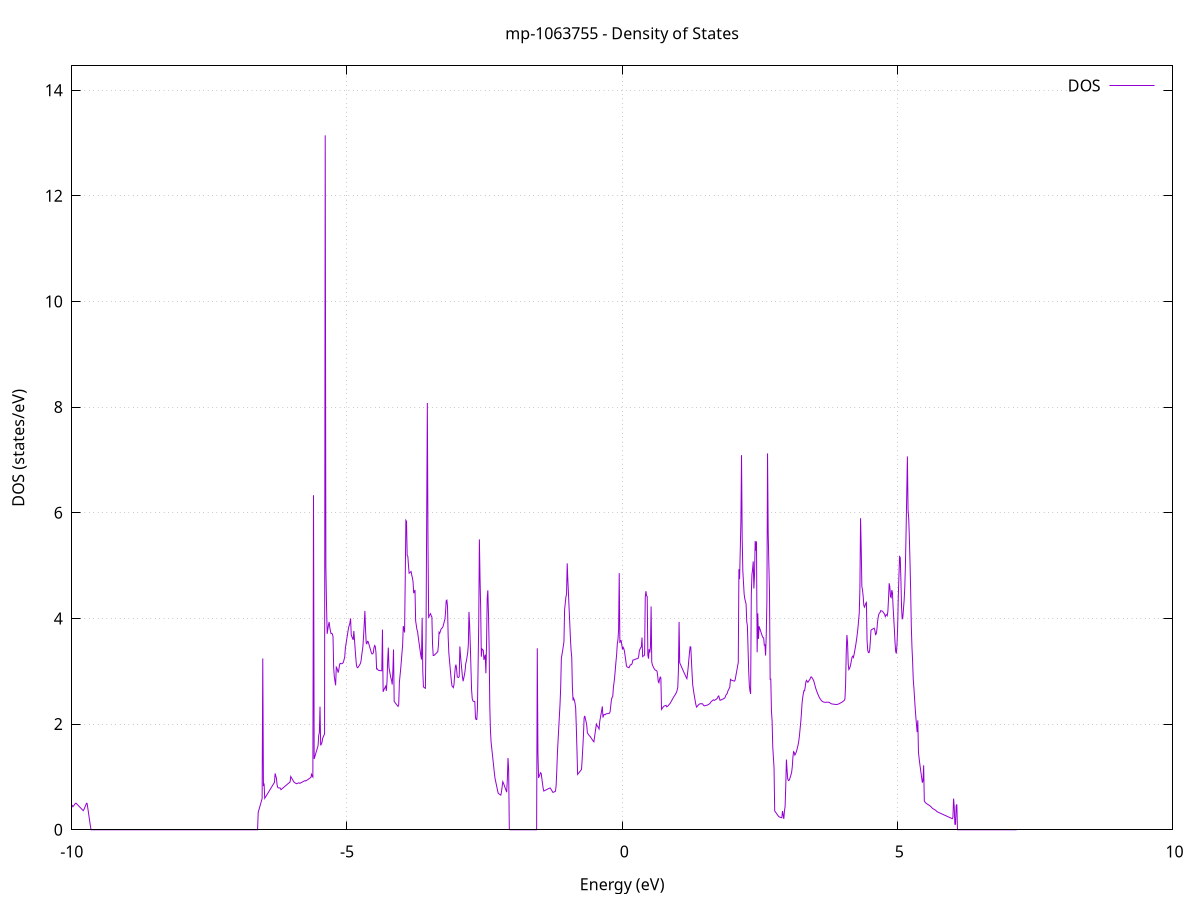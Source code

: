 set title 'mp-1063755 - Density of States'
set xlabel 'Energy (eV)'
set ylabel 'DOS (states/eV)'
set grid
set xrange [-10:10]
set yrange [0:14.459]
set xzeroaxis lt -1
set terminal png size 800,600
set output 'mp-1063755_dos_gnuplot.png'
plot '-' using 1:2 with lines title 'DOS'
-16.469900 0.000000
-16.458000 0.000000
-16.446200 0.000000
-16.434400 0.000000
-16.422600 0.000000
-16.410800 0.000000
-16.398900 0.000000
-16.387100 0.000000
-16.375300 0.000000
-16.363500 0.000000
-16.351700 0.000000
-16.339900 0.000000
-16.328000 0.000000
-16.316200 0.000000
-16.304400 0.000000
-16.292600 0.000000
-16.280800 0.000000
-16.268900 0.000000
-16.257100 0.000000
-16.245300 0.000000
-16.233500 0.000000
-16.221700 0.000000
-16.209800 0.000000
-16.198000 0.000000
-16.186200 0.000000
-16.174400 0.000000
-16.162600 0.000000
-16.150700 0.000000
-16.138900 0.000000
-16.127100 0.000000
-16.115300 0.000000
-16.103500 0.000000
-16.091600 0.000000
-16.079800 0.000000
-16.068000 0.000000
-16.056200 0.000000
-16.044400 0.000000
-16.032600 0.000000
-16.020700 0.000000
-16.008900 0.000000
-15.997100 0.000000
-15.985300 0.000000
-15.973500 0.000000
-15.961600 0.000000
-15.949800 0.000000
-15.938000 0.000000
-15.926200 0.000000
-15.914400 0.000000
-15.902500 0.000000
-15.890700 0.000000
-15.878900 0.000000
-15.867100 0.000000
-15.855300 0.000000
-15.843400 0.000000
-15.831600 0.000000
-15.819800 0.000000
-15.808000 0.000000
-15.796200 0.000000
-15.784300 0.000000
-15.772500 0.000000
-15.760700 0.000000
-15.748900 0.000000
-15.737100 0.000000
-15.725200 0.000000
-15.713400 0.000000
-15.701600 0.000000
-15.689800 0.000000
-15.678000 0.000000
-15.666200 0.000000
-15.654300 0.000000
-15.642500 0.000000
-15.630700 0.000000
-15.618900 0.000000
-15.607100 0.000000
-15.595200 0.000000
-15.583400 0.000000
-15.571600 0.000000
-15.559800 0.000000
-15.548000 0.000000
-15.536100 0.000000
-15.524300 0.000000
-15.512500 0.000000
-15.500700 0.000000
-15.488900 0.000000
-15.477000 0.000000
-15.465200 0.000000
-15.453400 0.000000
-15.441600 0.000000
-15.429800 0.000000
-15.417900 0.000000
-15.406100 0.000000
-15.394300 0.044600
-15.382500 0.535600
-15.370700 1.026600
-15.358900 1.116800
-15.347000 0.956000
-15.335200 0.826700
-15.323400 0.882800
-15.311600 0.938900
-15.299800 0.995000
-15.287900 1.051100
-15.276100 1.076800
-15.264300 1.001900
-15.252500 0.927100
-15.240700 0.926700
-15.228800 0.939200
-15.217000 0.951600
-15.205200 0.964100
-15.193400 0.976500
-15.181600 0.989000
-15.169700 1.001400
-15.157900 1.020200
-15.146100 1.042900
-15.134300 1.056500
-15.122500 1.023400
-15.110600 0.990300
-15.098800 0.987000
-15.087000 0.989700
-15.075200 0.992300
-15.063400 0.995000
-15.051600 0.997600
-15.039700 1.000300
-15.027900 1.003100
-15.016100 1.017800
-15.004300 1.028800
-14.992500 1.039900
-14.980600 1.050900
-14.968800 1.061900
-14.957000 1.072900
-14.945200 1.083900
-14.933400 1.070800
-14.921500 1.052200
-14.909700 1.045200
-14.897900 1.045700
-14.886100 1.048100
-14.874300 1.052700
-14.862400 1.057300
-14.850600 1.061800
-14.838800 1.067000
-14.827000 1.073700
-14.815200 1.080400
-14.803300 1.087200
-14.791500 1.093900
-14.779700 1.100600
-14.767900 1.107300
-14.756100 1.114100
-14.744200 1.120800
-14.732400 1.127500
-14.720600 1.134300
-14.708800 1.149700
-14.697000 1.146600
-14.685200 1.142400
-14.673300 1.146400
-14.661500 1.151300
-14.649700 1.156200
-14.637900 1.161100
-14.626100 1.166000
-14.614200 1.171100
-14.602400 1.177100
-14.590600 1.183100
-14.578800 1.189100
-14.567000 1.195100
-14.555100 1.201100
-14.543300 1.207800
-14.531500 1.219100
-14.519700 1.230400
-14.507900 1.241700
-14.496000 1.253200
-14.484200 1.262300
-14.472400 1.271300
-14.460600 1.280400
-14.448800 1.289400
-14.436900 1.307200
-14.425100 1.325100
-14.413300 1.337400
-14.401500 1.349700
-14.389700 1.362000
-14.377900 1.493900
-14.366000 2.178300
-14.354200 2.812500
-14.342400 2.625200
-14.330600 2.426600
-14.318800 2.511800
-14.306900 2.608700
-14.295100 2.705600
-14.283300 2.802600
-14.271500 2.748100
-14.259700 2.671400
-14.247800 2.701400
-14.236000 2.738600
-14.224200 2.775800
-14.212400 2.813000
-14.200600 4.743200
-14.188700 4.771600
-14.176900 3.293400
-14.165100 3.281100
-14.153300 3.227700
-14.141500 3.187900
-14.129600 2.897700
-14.117800 2.885800
-14.106000 2.873900
-14.094200 2.862000
-14.082400 2.850300
-14.070600 2.866100
-14.058700 2.859800
-14.046900 2.773500
-14.035100 2.775300
-14.023300 2.797900
-14.011500 2.830100
-13.999600 2.874600
-13.987800 2.902600
-13.976000 2.943600
-13.964200 2.992100
-13.952400 3.009000
-13.940500 3.029200
-13.928700 3.049400
-13.916900 6.524100
-13.905100 5.371100
-13.893300 6.323300
-13.881400 6.997200
-13.869600 7.274100
-13.857800 7.861900
-13.846000 6.600500
-13.834200 5.990200
-13.822300 5.507000
-13.810500 5.049600
-13.798700 4.836700
-13.786900 4.736100
-13.775100 4.725400
-13.763200 4.568600
-13.751400 4.687000
-13.739600 4.563400
-13.727800 4.439800
-13.716000 4.316200
-13.704200 4.542900
-13.692300 5.094500
-13.680500 4.597700
-13.668700 7.862200
-13.656900 8.134100
-13.645100 2.963000
-13.633200 0.000000
-13.621400 0.000000
-13.609600 0.000000
-13.597800 0.000000
-13.586000 0.000000
-13.574100 0.000000
-13.562300 0.000000
-13.550500 0.000000
-13.538700 0.000000
-13.526900 0.000000
-13.515000 0.000000
-13.503200 0.000000
-13.491400 0.000000
-13.479600 0.000000
-13.467800 0.000000
-13.455900 0.000000
-13.444100 0.000000
-13.432300 0.000000
-13.420500 0.000000
-13.408700 0.000000
-13.396900 0.000000
-13.385000 0.000000
-13.373200 0.000000
-13.361400 0.000000
-13.349600 0.000000
-13.337800 0.000000
-13.325900 0.000000
-13.314100 0.000000
-13.302300 0.000000
-13.290500 0.000000
-13.278700 0.000000
-13.266800 0.000000
-13.255000 0.000000
-13.243200 0.000000
-13.231400 0.000000
-13.219600 0.000000
-13.207700 0.000000
-13.195900 0.000000
-13.184100 0.000000
-13.172300 0.000000
-13.160500 0.000000
-13.148600 0.000000
-13.136800 0.000000
-13.125000 0.000000
-13.113200 0.000000
-13.101400 0.000000
-13.089500 0.000000
-13.077700 0.000000
-13.065900 0.000000
-13.054100 0.000000
-13.042300 0.000000
-13.030500 0.000000
-13.018600 0.000000
-13.006800 0.000000
-12.995000 0.000000
-12.983200 0.000000
-12.971400 0.000000
-12.959500 0.000000
-12.947700 0.000000
-12.935900 0.000000
-12.924100 0.000000
-12.912300 0.000000
-12.900400 0.000000
-12.888600 0.000000
-12.876800 0.000000
-12.865000 0.000000
-12.853200 0.000000
-12.841300 0.000000
-12.829500 0.000000
-12.817700 0.000000
-12.805900 0.000000
-12.794100 0.000000
-12.782200 0.000000
-12.770400 0.000000
-12.758600 0.000000
-12.746800 0.000000
-12.735000 0.000000
-12.723200 0.000000
-12.711300 0.000000
-12.699500 0.000000
-12.687700 0.000000
-12.675900 0.000000
-12.664100 0.000000
-12.652200 0.000000
-12.640400 0.000000
-12.628600 0.000000
-12.616800 0.000000
-12.605000 0.000000
-12.593100 0.000000
-12.581300 0.000000
-12.569500 0.000000
-12.557700 0.000000
-12.545900 0.000000
-12.534000 0.000000
-12.522200 0.000000
-12.510400 0.000000
-12.498600 0.000000
-12.486800 0.000000
-12.474900 0.000000
-12.463100 0.000000
-12.451300 0.000000
-12.439500 0.000000
-12.427700 0.000000
-12.415900 0.000000
-12.404000 0.000000
-12.392200 0.000000
-12.380400 0.000000
-12.368600 0.000000
-12.356800 0.000000
-12.344900 0.000000
-12.333100 0.000000
-12.321300 0.000000
-12.309500 0.000000
-12.297700 0.000000
-12.285800 0.000000
-12.274000 0.000000
-12.262200 0.000000
-12.250400 0.000000
-12.238600 0.000000
-12.226700 0.000000
-12.214900 0.000000
-12.203100 0.000000
-12.191300 0.000000
-12.179500 0.000000
-12.167600 0.000000
-12.155800 0.000000
-12.144000 0.000000
-12.132200 0.000000
-12.120400 0.000000
-12.108500 0.000000
-12.096700 0.000000
-12.084900 0.000000
-12.073100 0.000000
-12.061300 0.000000
-12.049500 0.000000
-12.037600 0.000000
-12.025800 0.000000
-12.014000 0.652000
-12.002200 5.038000
-11.990400 4.243500
-11.978500 2.222500
-11.966700 2.305900
-11.954900 2.389200
-11.943100 2.472500
-11.931300 2.471700
-11.919400 2.378400
-11.907600 2.194300
-11.895800 2.276300
-11.884000 2.358200
-11.872200 2.440100
-11.860300 2.522100
-11.848500 2.605800
-11.836700 2.610200
-11.824900 2.639500
-11.813100 2.683600
-11.801200 2.638600
-11.789400 2.629800
-11.777600 2.630300
-11.765800 2.777400
-11.754000 3.085300
-11.742200 3.393100
-11.730300 4.207400
-11.718500 5.831700
-11.706700 5.681400
-11.694900 4.604700
-11.683100 4.731500
-11.671200 4.113900
-11.659400 4.031300
-11.647600 3.913800
-11.635800 3.494400
-11.624000 3.419700
-11.612100 3.369700
-11.600300 3.250600
-11.588500 3.233700
-11.576700 3.205100
-11.564900 3.174500
-11.553000 3.072900
-11.541200 3.058500
-11.529400 3.044200
-11.517600 3.040400
-11.505800 3.026100
-11.493900 2.998300
-11.482100 2.972900
-11.470300 2.972100
-11.458500 2.986000
-11.446700 3.010000
-11.434900 3.032800
-11.423000 3.055600
-11.411200 3.078300
-11.399400 3.069600
-11.387600 3.070900
-11.375800 3.194800
-11.363900 3.178500
-11.352100 3.294700
-11.340300 3.334500
-11.328500 3.412000
-11.316700 3.494100
-11.304800 3.576100
-11.293000 5.291400
-11.281200 4.478700
-11.269400 4.625800
-11.257600 4.771400
-11.245700 5.157600
-11.233900 3.190100
-11.222100 2.433400
-11.210300 2.358000
-11.198500 2.282600
-11.186600 2.207200
-11.174800 2.131900
-11.163000 2.056500
-11.151200 1.981100
-11.139400 1.947800
-11.127500 1.928600
-11.115700 1.914100
-11.103900 1.900200
-11.092100 1.886300
-11.080300 1.872500
-11.068500 1.713400
-11.056600 1.706300
-11.044800 1.699300
-11.033000 1.686800
-11.021200 1.669200
-11.009400 1.608200
-10.997500 1.557600
-10.985700 1.553400
-10.973900 1.550200
-10.962100 1.547100
-10.950300 1.540100
-10.938400 1.505300
-10.926600 1.470400
-10.914800 1.435500
-10.903000 1.400600
-10.891200 1.378600
-10.879300 1.356800
-10.867500 1.335400
-10.855700 1.314000
-10.843900 1.292600
-10.832100 1.271200
-10.820200 1.253700
-10.808400 1.276500
-10.796600 1.301400
-10.784800 1.326300
-10.773000 1.351200
-10.761200 1.323400
-10.749300 1.247400
-10.737500 1.154800
-10.725700 1.062200
-10.713900 0.969600
-10.702100 0.877000
-10.690200 0.784300
-10.678400 0.767700
-10.666600 0.761300
-10.654800 0.755500
-10.643000 0.749700
-10.631100 0.744000
-10.619300 0.741200
-10.607500 0.733000
-10.595700 0.721300
-10.583900 0.709700
-10.572000 0.698000
-10.560200 0.686400
-10.548400 0.674800
-10.536600 0.665800
-10.524800 0.661000
-10.512900 0.656300
-10.501100 0.651700
-10.489300 0.647100
-10.477500 0.642400
-10.465700 0.637800
-10.453800 0.633200
-10.442000 0.628600
-10.430200 0.623900
-10.418400 0.619300
-10.406600 0.614700
-10.394800 0.610100
-10.382900 0.605400
-10.371100 0.569300
-10.359300 0.568300
-10.347500 0.568200
-10.335700 0.568000
-10.323800 0.567900
-10.312000 0.567700
-10.300200 0.567600
-10.288400 0.567400
-10.276600 0.567200
-10.264700 0.568900
-10.252900 0.575600
-10.241100 0.582300
-10.229300 0.577300
-10.217500 0.567800
-10.205600 0.558300
-10.193800 0.548800
-10.182000 0.539300
-10.170200 0.529900
-10.158400 0.520400
-10.146500 0.510900
-10.134700 0.501400
-10.122900 0.497000
-10.111100 0.493800
-10.099300 0.490700
-10.087500 0.487600
-10.075600 0.484500
-10.063800 0.481400
-10.052000 0.478200
-10.040200 0.475100
-10.028400 0.472000
-10.016500 0.468900
-10.004700 0.465800
-9.992900 0.462700
-9.981100 0.436200
-9.969300 0.449000
-9.957400 0.466000
-9.945600 0.483100
-9.933800 0.500100
-9.922000 0.502600
-9.910200 0.489800
-9.898300 0.477000
-9.886500 0.464200
-9.874700 0.451400
-9.862900 0.438600
-9.851100 0.425900
-9.839200 0.413100
-9.827400 0.400300
-9.815600 0.387500
-9.803800 0.374700
-9.792000 0.361900
-9.780200 0.381500
-9.768300 0.411500
-9.756500 0.441600
-9.744700 0.471600
-9.732900 0.501700
-9.721100 0.495300
-9.709200 0.410800
-9.697400 0.326300
-9.685600 0.241800
-9.673800 0.157400
-9.662000 0.072900
-9.650100 0.000000
-9.638300 0.000000
-9.626500 0.000000
-9.614700 0.000000
-9.602900 0.000000
-9.591000 0.000000
-9.579200 0.000000
-9.567400 0.000000
-9.555600 0.000000
-9.543800 0.000000
-9.531900 0.000000
-9.520100 0.000000
-9.508300 0.000000
-9.496500 0.000000
-9.484700 0.000000
-9.472800 0.000000
-9.461000 0.000000
-9.449200 0.000000
-9.437400 0.000000
-9.425600 0.000000
-9.413800 0.000000
-9.401900 0.000000
-9.390100 0.000000
-9.378300 0.000000
-9.366500 0.000000
-9.354700 0.000000
-9.342800 0.000000
-9.331000 0.000000
-9.319200 0.000000
-9.307400 0.000000
-9.295600 0.000000
-9.283700 0.000000
-9.271900 0.000000
-9.260100 0.000000
-9.248300 0.000000
-9.236500 0.000000
-9.224600 0.000000
-9.212800 0.000000
-9.201000 0.000000
-9.189200 0.000000
-9.177400 0.000000
-9.165500 0.000000
-9.153700 0.000000
-9.141900 0.000000
-9.130100 0.000000
-9.118300 0.000000
-9.106500 0.000000
-9.094600 0.000000
-9.082800 0.000000
-9.071000 0.000000
-9.059200 0.000000
-9.047400 0.000000
-9.035500 0.000000
-9.023700 0.000000
-9.011900 0.000000
-9.000100 0.000000
-8.988300 0.000000
-8.976400 0.000000
-8.964600 0.000000
-8.952800 0.000000
-8.941000 0.000000
-8.929200 0.000000
-8.917300 0.000000
-8.905500 0.000000
-8.893700 0.000000
-8.881900 0.000000
-8.870100 0.000000
-8.858200 0.000000
-8.846400 0.000000
-8.834600 0.000000
-8.822800 0.000000
-8.811000 0.000000
-8.799200 0.000000
-8.787300 0.000000
-8.775500 0.000000
-8.763700 0.000000
-8.751900 0.000000
-8.740100 0.000000
-8.728200 0.000000
-8.716400 0.000000
-8.704600 0.000000
-8.692800 0.000000
-8.681000 0.000000
-8.669100 0.000000
-8.657300 0.000000
-8.645500 0.000000
-8.633700 0.000000
-8.621900 0.000000
-8.610000 0.000000
-8.598200 0.000000
-8.586400 0.000000
-8.574600 0.000000
-8.562800 0.000000
-8.550900 0.000000
-8.539100 0.000000
-8.527300 0.000000
-8.515500 0.000000
-8.503700 0.000000
-8.491800 0.000000
-8.480000 0.000000
-8.468200 0.000000
-8.456400 0.000000
-8.444600 0.000000
-8.432800 0.000000
-8.420900 0.000000
-8.409100 0.000000
-8.397300 0.000000
-8.385500 0.000000
-8.373700 0.000000
-8.361800 0.000000
-8.350000 0.000000
-8.338200 0.000000
-8.326400 0.000000
-8.314600 0.000000
-8.302700 0.000000
-8.290900 0.000000
-8.279100 0.000000
-8.267300 0.000000
-8.255500 0.000000
-8.243600 0.000000
-8.231800 0.000000
-8.220000 0.000000
-8.208200 0.000000
-8.196400 0.000000
-8.184500 0.000000
-8.172700 0.000000
-8.160900 0.000000
-8.149100 0.000000
-8.137300 0.000000
-8.125500 0.000000
-8.113600 0.000000
-8.101800 0.000000
-8.090000 0.000000
-8.078200 0.000000
-8.066400 0.000000
-8.054500 0.000000
-8.042700 0.000000
-8.030900 0.000000
-8.019100 0.000000
-8.007300 0.000000
-7.995400 0.000000
-7.983600 0.000000
-7.971800 0.000000
-7.960000 0.000000
-7.948200 0.000000
-7.936300 0.000000
-7.924500 0.000000
-7.912700 0.000000
-7.900900 0.000000
-7.889100 0.000000
-7.877200 0.000000
-7.865400 0.000000
-7.853600 0.000000
-7.841800 0.000000
-7.830000 0.000000
-7.818200 0.000000
-7.806300 0.000000
-7.794500 0.000000
-7.782700 0.000000
-7.770900 0.000000
-7.759100 0.000000
-7.747200 0.000000
-7.735400 0.000000
-7.723600 0.000000
-7.711800 0.000000
-7.700000 0.000000
-7.688100 0.000000
-7.676300 0.000000
-7.664500 0.000000
-7.652700 0.000000
-7.640900 0.000000
-7.629000 0.000000
-7.617200 0.000000
-7.605400 0.000000
-7.593600 0.000000
-7.581800 0.000000
-7.569900 0.000000
-7.558100 0.000000
-7.546300 0.000000
-7.534500 0.000000
-7.522700 0.000000
-7.510800 0.000000
-7.499000 0.000000
-7.487200 0.000000
-7.475400 0.000000
-7.463600 0.000000
-7.451800 0.000000
-7.439900 0.000000
-7.428100 0.000000
-7.416300 0.000000
-7.404500 0.000000
-7.392700 0.000000
-7.380800 0.000000
-7.369000 0.000000
-7.357200 0.000000
-7.345400 0.000000
-7.333600 0.000000
-7.321700 0.000000
-7.309900 0.000000
-7.298100 0.000000
-7.286300 0.000000
-7.274500 0.000000
-7.262600 0.000000
-7.250800 0.000000
-7.239000 0.000000
-7.227200 0.000000
-7.215400 0.000000
-7.203500 0.000000
-7.191700 0.000000
-7.179900 0.000000
-7.168100 0.000000
-7.156300 0.000000
-7.144500 0.000000
-7.132600 0.000000
-7.120800 0.000000
-7.109000 0.000000
-7.097200 0.000000
-7.085400 0.000000
-7.073500 0.000000
-7.061700 0.000000
-7.049900 0.000000
-7.038100 0.000000
-7.026300 0.000000
-7.014400 0.000000
-7.002600 0.000000
-6.990800 0.000000
-6.979000 0.000000
-6.967200 0.000000
-6.955300 0.000000
-6.943500 0.000000
-6.931700 0.000000
-6.919900 0.000000
-6.908100 0.000000
-6.896200 0.000000
-6.884400 0.000000
-6.872600 0.000000
-6.860800 0.000000
-6.849000 0.000000
-6.837100 0.000000
-6.825300 0.000000
-6.813500 0.000000
-6.801700 0.000000
-6.789900 0.000000
-6.778100 0.000000
-6.766200 0.000000
-6.754400 0.000000
-6.742600 0.000000
-6.730800 0.000000
-6.719000 0.000000
-6.707100 0.000000
-6.695300 0.000000
-6.683500 0.000000
-6.671700 0.000000
-6.659900 0.000000
-6.648000 0.000000
-6.636200 0.000000
-6.624400 0.000000
-6.612600 0.328500
-6.600800 0.372500
-6.588900 0.416600
-6.577100 0.460600
-6.565300 0.504600
-6.553500 0.548600
-6.541700 0.592700
-6.529800 3.242400
-6.518000 0.827100
-6.506200 0.877100
-6.494400 0.595000
-6.482600 0.615200
-6.470800 0.635400
-6.458900 0.655600
-6.447100 0.675900
-6.435300 0.696100
-6.423500 0.716300
-6.411700 0.736600
-6.399800 0.756800
-6.388000 0.777000
-6.376200 0.797200
-6.364400 0.817500
-6.352600 0.837700
-6.340700 0.857900
-6.328900 0.878100
-6.317100 0.898400
-6.305300 1.065500
-6.293500 1.018400
-6.281600 0.971400
-6.269800 0.852500
-6.258000 0.801300
-6.246200 0.793300
-6.234400 0.792500
-6.222500 0.791700
-6.210700 0.786000
-6.198900 0.759100
-6.187100 0.769600
-6.175300 0.780000
-6.163500 0.790500
-6.151600 0.800900
-6.139800 0.811400
-6.128000 0.821900
-6.116200 0.832300
-6.104400 0.842800
-6.092500 0.853200
-6.080700 0.863700
-6.068900 0.874200
-6.057100 0.884600
-6.045300 0.895100
-6.033400 0.905600
-6.021600 1.008500
-6.009800 0.987300
-5.998000 0.965900
-5.986200 0.944600
-5.974300 0.923200
-5.962500 0.901800
-5.950700 0.892600
-5.938900 0.884800
-5.927100 0.877700
-5.915200 0.871800
-5.903400 0.877000
-5.891600 0.882100
-5.879800 0.887200
-5.868000 0.887300
-5.856100 0.878900
-5.844300 0.885500
-5.832500 0.892100
-5.820700 0.898700
-5.808900 0.905300
-5.797100 0.911900
-5.785200 0.918600
-5.773400 0.925200
-5.761600 0.930000
-5.749800 0.922600
-5.738000 0.931200
-5.726100 0.939700
-5.714300 0.948300
-5.702500 0.956800
-5.690700 0.965400
-5.678900 0.973900
-5.667000 0.982500
-5.655200 0.991000
-5.643400 1.049900
-5.631600 1.014600
-5.619800 0.997700
-5.607900 6.332800
-5.596100 1.340800
-5.584300 1.382600
-5.572500 1.424300
-5.560700 1.466100
-5.548800 1.507800
-5.537000 1.549600
-5.525200 1.591300
-5.513400 1.783700
-5.501600 1.844100
-5.489800 2.329500
-5.477900 1.597900
-5.466100 1.622300
-5.454300 1.649500
-5.442500 1.730000
-5.430700 1.758600
-5.418800 1.787200
-5.407000 1.815700
-5.395200 13.144500
-5.383400 4.991200
-5.371600 4.258000
-5.359700 3.709300
-5.347900 3.795200
-5.336100 3.876600
-5.324300 3.933700
-5.312500 3.832500
-5.300600 3.761900
-5.288800 3.712200
-5.277000 3.717500
-5.265200 3.704400
-5.253400 3.655200
-5.241500 3.062400
-5.229700 2.893600
-5.217900 2.812700
-5.206100 2.735300
-5.194300 3.078300
-5.182500 3.058900
-5.170600 3.013900
-5.158800 2.974400
-5.147000 3.035500
-5.135200 3.123200
-5.123400 3.150800
-5.111500 3.143200
-5.099700 3.144800
-5.087900 3.144900
-5.076100 3.154800
-5.064300 3.174600
-5.052400 3.222800
-5.040600 3.271000
-5.028800 3.442100
-5.017000 3.520800
-5.005200 3.599500
-4.993300 3.678200
-4.981500 3.756900
-4.969700 3.831500
-4.957900 3.871500
-4.946100 3.914800
-4.934200 4.000500
-4.922400 3.687300
-4.910600 3.654300
-4.898800 3.623600
-4.887000 3.593900
-4.875100 3.763100
-4.863300 3.599800
-4.851500 3.421500
-4.839700 3.258800
-4.827900 3.114700
-4.816100 3.074500
-4.804200 3.066900
-4.792400 3.085000
-4.780600 3.102700
-4.768800 3.121700
-4.757000 3.147300
-4.745100 3.190000
-4.733300 3.294300
-4.721500 3.382000
-4.709700 3.478900
-4.697900 3.679900
-4.686000 3.899100
-4.674200 4.142800
-4.662400 3.788200
-4.650600 3.533700
-4.638800 3.521100
-4.626900 3.566800
-4.615100 3.561500
-4.603300 3.519000
-4.591500 3.476400
-4.579700 3.433900
-4.567800 3.391400
-4.556000 3.348900
-4.544200 3.328100
-4.532400 3.331900
-4.520600 3.351200
-4.508800 3.449200
-4.496900 3.488700
-4.485100 3.469000
-4.473300 3.354800
-4.461500 3.043100
-4.449700 3.047400
-4.437800 3.027400
-4.426000 3.017500
-4.414200 3.015300
-4.402400 3.013500
-4.390600 3.011700
-4.378700 3.009800
-4.366900 3.010000
-4.355100 3.789400
-4.343300 2.611300
-4.331500 2.643500
-4.319600 2.671400
-4.307800 2.694200
-4.296000 2.716900
-4.284200 2.629400
-4.272400 2.809200
-4.260500 3.201000
-4.248700 3.448200
-4.236900 3.069600
-4.225100 3.002100
-4.213300 2.934600
-4.201400 2.868500
-4.189600 2.829600
-4.177800 2.748600
-4.166000 3.002900
-4.154200 3.411800
-4.142400 2.430700
-4.130500 2.413900
-4.118700 2.396800
-4.106900 2.380400
-4.095100 2.365300
-4.083300 2.350300
-4.071400 2.335200
-4.059600 2.368900
-4.047800 2.786700
-4.036000 2.915800
-4.024200 3.041500
-4.012300 3.192500
-4.000500 3.350700
-3.988700 3.494200
-3.976900 3.855100
-3.965100 3.799300
-3.953200 3.734400
-3.941400 4.740000
-3.929600 5.857500
-3.917800 5.836800
-3.906000 5.189000
-3.894100 5.178100
-3.882300 5.000800
-3.870500 4.856900
-3.858700 4.867900
-3.846900 4.877900
-3.835100 4.887900
-3.823200 4.819700
-3.811400 4.771200
-3.799600 4.696800
-3.787800 4.478300
-3.776000 4.507900
-3.764100 4.539600
-3.752300 3.953800
-3.740500 3.872300
-3.728700 3.787300
-3.716900 3.752200
-3.705000 3.649300
-3.693200 3.560200
-3.681400 3.471100
-3.669600 3.383200
-3.657800 3.296400
-3.645900 3.222700
-3.634100 4.013800
-3.622300 2.997500
-3.610500 2.705500
-3.598700 2.694500
-3.586800 2.684400
-3.575000 2.677900
-3.563200 3.713500
-3.551400 5.942900
-3.539600 8.078200
-3.527800 5.405400
-3.515900 4.009800
-3.504100 4.054600
-3.492300 4.072200
-3.480500 4.089800
-3.468700 4.047900
-3.456800 4.028700
-3.445000 3.504800
-3.433200 3.298100
-3.421400 3.298000
-3.409600 3.308800
-3.397700 3.320900
-3.385900 3.333000
-3.374100 3.345200
-3.362300 3.357300
-3.350500 3.369400
-3.338600 3.486400
-3.326800 3.737600
-3.315000 3.719300
-3.303200 3.755900
-3.291400 3.795600
-3.279500 3.812200
-3.267700 3.822800
-3.255900 3.842200
-3.244100 3.889800
-3.232300 3.938800
-3.220400 3.984700
-3.208600 4.121800
-3.196800 4.335000
-3.185000 4.346800
-3.173200 4.229100
-3.161400 3.665100
-3.149500 3.354900
-3.137700 3.208200
-3.125900 3.074300
-3.114100 2.935700
-3.102300 2.807800
-3.090400 2.719300
-3.078600 2.704700
-3.066800 2.690100
-3.055000 2.753300
-3.043200 2.936900
-3.031300 3.082600
-3.019500 3.125900
-3.007700 3.041000
-2.995900 2.891000
-2.984100 2.886900
-2.972200 2.882800
-2.960400 2.900000
-2.948600 3.469800
-2.936800 3.292600
-2.925000 3.155200
-2.913100 3.021900
-2.901300 2.893200
-2.889500 2.811100
-2.877700 2.871000
-2.865900 2.930900
-2.854100 3.007400
-2.842200 3.141600
-2.830400 3.194200
-2.818600 3.270300
-2.806800 3.346400
-2.795000 3.500300
-2.783100 4.124100
-2.771300 3.876800
-2.759500 3.507700
-2.747700 3.079700
-2.735900 2.651600
-2.724000 2.482800
-2.712200 2.440600
-2.700400 2.429700
-2.688600 2.428700
-2.676800 2.427000
-2.664900 2.116700
-2.653100 2.086900
-2.641300 2.088000
-2.629500 2.286900
-2.617700 3.074500
-2.605800 3.903600
-2.594000 5.495900
-2.582200 4.765200
-2.570400 4.193600
-2.558600 3.276100
-2.546800 3.422600
-2.534900 3.410300
-2.523100 3.397900
-2.511300 3.216300
-2.499500 3.260400
-2.487700 3.315300
-2.475800 2.962400
-2.464000 3.503700
-2.452200 4.377600
-2.440400 4.532300
-2.428600 4.082400
-2.416700 3.446400
-2.404900 2.342800
-2.393100 1.884300
-2.381300 1.660000
-2.369500 1.544200
-2.357600 1.428300
-2.345800 1.312500
-2.334000 1.196700
-2.322200 1.080900
-2.310400 0.977300
-2.298500 0.917100
-2.286700 0.858900
-2.274900 0.800600
-2.263100 0.742400
-2.251300 0.690200
-2.239400 0.681600
-2.227600 0.673000
-2.215800 0.664500
-2.204000 0.655900
-2.192200 0.720900
-2.180400 0.815700
-2.168500 0.910400
-2.156700 0.883200
-2.144900 0.848900
-2.133100 0.814500
-2.121300 0.780200
-2.109400 0.745900
-2.097600 0.711600
-2.085800 0.960100
-2.074000 1.358200
-2.062200 1.147200
-2.050300 0.004600
-2.038500 0.000000
-2.026700 0.000000
-2.014900 0.000000
-2.003100 0.000000
-1.991200 0.000000
-1.979400 0.000000
-1.967600 0.000000
-1.955800 0.000000
-1.944000 0.000000
-1.932100 0.000000
-1.920300 0.000000
-1.908500 0.000000
-1.896700 0.000000
-1.884900 0.000000
-1.873100 0.000000
-1.861200 0.000000
-1.849400 0.000000
-1.837600 0.000000
-1.825800 0.000000
-1.814000 0.000000
-1.802100 0.000000
-1.790300 0.000000
-1.778500 0.000000
-1.766700 0.000000
-1.754900 0.000000
-1.743000 0.000000
-1.731200 0.000000
-1.719400 0.000000
-1.707600 0.000000
-1.695800 0.000000
-1.683900 0.000000
-1.672100 0.000000
-1.660300 0.000000
-1.648500 0.000000
-1.636700 0.000000
-1.624800 0.000000
-1.613000 0.000000
-1.601200 0.000000
-1.589400 0.000000
-1.577600 0.000000
-1.565800 0.000000
-1.553900 0.000000
-1.542100 3.435900
-1.530300 1.468000
-1.518500 0.982000
-1.506700 1.014700
-1.494800 1.047400
-1.483000 1.080100
-1.471200 1.066100
-1.459400 0.972400
-1.447600 0.878600
-1.435700 0.789000
-1.423900 0.733200
-1.412100 0.739400
-1.400300 0.745500
-1.388500 0.751700
-1.376600 0.757800
-1.364800 0.764000
-1.353000 0.770100
-1.341200 0.776300
-1.329400 0.782400
-1.317500 0.788600
-1.305700 0.790400
-1.293900 0.769800
-1.282100 0.749300
-1.270300 0.728800
-1.258400 0.708300
-1.246600 0.710500
-1.234800 0.717200
-1.223000 0.723900
-1.211200 0.730600
-1.199400 0.836900
-1.187500 1.120400
-1.175700 1.466300
-1.163900 1.698800
-1.152100 1.926500
-1.140300 2.154100
-1.128400 2.381800
-1.116600 2.700800
-1.104800 3.243600
-1.093000 3.316000
-1.081200 3.391900
-1.069300 3.476300
-1.057500 3.561500
-1.045700 4.165200
-1.033900 4.283400
-1.022100 4.401600
-1.010200 4.464400
-0.998400 5.042800
-0.986600 4.728300
-0.974800 4.456000
-0.963000 4.170900
-0.951100 3.893100
-0.939300 3.615200
-0.927500 3.390200
-0.915700 3.262600
-0.903900 2.689700
-0.892100 2.448100
-0.880200 2.485900
-0.868400 2.452500
-0.856600 2.398700
-0.844800 2.309600
-0.833000 1.948700
-0.821100 1.514100
-0.809300 1.048200
-0.797500 1.063900
-0.785700 1.079600
-0.773900 1.095300
-0.762000 1.111000
-0.750200 1.126700
-0.738400 1.142400
-0.726600 1.331800
-0.714800 1.555000
-0.702900 1.796300
-0.691100 2.117100
-0.679300 2.155400
-0.667500 2.099600
-0.655700 2.044500
-0.643800 1.989400
-0.632000 1.836300
-0.620200 1.817300
-0.608400 1.798300
-0.596600 1.779300
-0.584700 1.771700
-0.572900 1.753200
-0.561100 1.734500
-0.549300 1.715800
-0.537500 1.697200
-0.525700 1.678500
-0.513800 1.664300
-0.502000 1.748700
-0.490200 1.838000
-0.478400 1.927300
-0.466600 1.998800
-0.454700 1.968500
-0.442900 1.956700
-0.431100 1.929000
-0.419300 1.907700
-0.407500 2.046000
-0.395600 2.118100
-0.383800 2.187600
-0.372000 2.257300
-0.360200 2.335100
-0.348400 2.123400
-0.336500 2.174800
-0.324700 2.181200
-0.312900 2.174200
-0.301100 2.188700
-0.289300 2.194100
-0.277400 2.196700
-0.265600 2.199200
-0.253800 2.201700
-0.242000 2.204300
-0.230200 2.206800
-0.218400 2.237000
-0.206500 2.351700
-0.194700 2.459600
-0.182900 2.506200
-0.171100 2.521300
-0.159300 2.690500
-0.147400 2.786200
-0.135600 2.896700
-0.123800 3.041000
-0.112000 3.185300
-0.100200 3.314600
-0.088300 3.515600
-0.076500 3.595100
-0.064700 3.779500
-0.052900 4.857200
-0.041100 3.535600
-0.029200 3.581500
-0.017400 3.579600
-0.005600 3.496000
0.006200 3.412500
0.018000 3.454200
0.029900 3.429600
0.041700 3.380900
0.053500 3.296200
0.065300 3.209300
0.077100 3.105600
0.088900 3.083200
0.100800 3.077700
0.112600 3.073200
0.124400 3.066900
0.136200 3.090200
0.148000 3.121500
0.159900 3.123800
0.171700 3.126400
0.183500 3.155300
0.195300 3.213100
0.207100 3.212900
0.219000 3.217400
0.230800 3.223500
0.242600 3.228600
0.254400 3.233700
0.266200 3.237600
0.278100 3.238500
0.289900 3.244200
0.301700 3.290500
0.313500 3.393600
0.325300 3.420400
0.337200 3.448900
0.349000 3.461600
0.360800 3.637800
0.372600 3.279300
0.384400 3.290300
0.396300 3.292900
0.408100 3.310500
0.419900 4.399500
0.431700 4.516200
0.443500 4.430200
0.455300 4.417600
0.467200 3.305100
0.479000 3.238600
0.490800 3.417900
0.502600 3.353500
0.514400 3.463900
0.526300 4.227000
0.538100 3.176900
0.549900 3.118800
0.561700 3.093000
0.573500 3.067600
0.585400 3.043300
0.597200 3.025300
0.609000 3.019100
0.620800 3.012900
0.632600 3.003800
0.644500 2.925400
0.656300 2.803900
0.668100 2.783300
0.679900 2.848800
0.691700 2.890500
0.703600 2.875800
0.715400 2.278300
0.727200 2.296500
0.739000 2.314700
0.750800 2.327700
0.762600 2.342300
0.774500 2.345900
0.786300 2.350700
0.798100 2.355500
0.809900 2.327400
0.821700 2.335100
0.833600 2.345300
0.845400 2.360400
0.857200 2.375400
0.869000 2.388000
0.880800 2.409800
0.892700 2.431700
0.904500 2.453600
0.916300 2.475500
0.928100 2.497400
0.939900 2.519200
0.951800 2.537700
0.963600 2.556200
0.975400 2.578900
0.987200 2.601300
0.999000 2.639200
1.010900 2.697600
1.022700 3.023800
1.034500 3.935100
1.046300 3.160200
1.058100 3.132300
1.069900 3.104500
1.081800 3.076600
1.093600 3.048800
1.105400 3.019600
1.117200 2.991300
1.129000 2.964400
1.140900 2.937400
1.152700 2.910500
1.164500 2.883500
1.176300 2.860800
1.188100 2.956300
1.200000 3.075300
1.211800 3.217400
1.223600 3.356200
1.235400 3.463900
1.247200 3.460100
1.259100 3.204900
1.270900 2.950400
1.282700 2.738100
1.294500 2.653900
1.306300 2.569500
1.318200 2.493900
1.330000 2.426000
1.341800 2.358200
1.353600 2.321800
1.365400 2.336900
1.377300 2.351700
1.389100 2.366700
1.400900 2.378000
1.412700 2.382700
1.424500 2.387000
1.436300 2.382100
1.448200 2.387600
1.460000 2.384100
1.471800 2.366500
1.483600 2.350000
1.495400 2.346200
1.507300 2.349400
1.519100 2.352500
1.530900 2.356800
1.542700 2.359000
1.554500 2.363100
1.566400 2.371000
1.578200 2.378800
1.590000 2.386700
1.601800 2.399100
1.613600 2.421000
1.625500 2.431800
1.637300 2.442600
1.649100 2.453400
1.660900 2.459700
1.672700 2.448500
1.684600 2.454100
1.696400 2.462200
1.708200 2.470600
1.720000 2.480100
1.731800 2.491900
1.743600 2.525200
1.755500 2.533500
1.767300 2.490900
1.779100 2.449900
1.790900 2.454600
1.802700 2.460400
1.814600 2.466200
1.826400 2.472000
1.838200 2.477800
1.850000 2.484600
1.861800 2.491900
1.873700 2.512800
1.885500 2.549200
1.897300 2.564400
1.909100 2.579700
1.920900 2.625200
1.932800 2.649700
1.944600 2.675400
1.956400 2.701100
1.968200 2.846900
1.980000 2.836100
1.991900 2.829300
2.003700 2.826000
2.015500 2.822100
2.027300 2.817700
2.039100 2.813200
2.051000 2.828600
2.062800 2.894100
2.074600 2.963300
2.086400 3.030700
2.098200 3.098100
2.110000 3.165500
2.121900 4.933000
2.133700 4.744900
2.145500 5.251900
2.157300 5.807700
2.169100 7.091700
2.181000 5.540300
2.192800 4.901200
2.204600 4.683100
2.216400 4.465000
2.228200 4.372900
2.240100 4.324400
2.251900 4.275900
2.263700 3.942000
2.275500 3.863300
2.287300 3.441200
2.299200 3.014200
2.311000 2.729400
2.322800 2.627500
2.334600 2.570200
2.346400 4.434800
2.358300 4.829200
2.370100 4.927900
2.381900 5.080000
2.393700 4.566700
2.405500 4.819300
2.417300 5.466500
2.429200 5.282700
2.441000 5.458100
2.452800 3.360500
2.464600 4.097000
2.476400 3.612900
2.488300 3.851100
2.500100 3.812800
2.511900 3.774500
2.523700 3.736300
2.535500 3.698000
2.547400 3.662700
2.559200 3.637500
2.571000 3.633000
2.582800 3.495400
2.594600 3.498400
2.606500 3.297400
2.618300 3.683400
2.630100 4.311800
2.641900 7.123600
2.653700 5.621500
2.665600 5.030600
2.677400 4.490400
2.689200 2.849300
2.701000 2.850800
2.712800 2.245600
2.724600 2.070300
2.736500 1.572700
2.748300 1.369300
2.760100 1.165900
2.771900 0.356800
2.783700 0.339400
2.795600 0.322000
2.807400 0.304600
2.819200 0.287200
2.831000 0.269800
2.842800 0.252400
2.854700 0.243000
2.866500 0.239000
2.878300 0.235000
2.890100 0.231000
2.901900 0.227000
2.913800 0.355600
2.925600 0.280200
2.937400 0.206400
2.949200 0.355400
2.961000 0.440600
2.972900 0.829100
2.984700 1.329600
2.996500 1.132000
3.008300 0.964700
3.020100 0.932600
3.032000 0.935500
3.043800 0.960800
3.055600 0.999800
3.067400 1.041000
3.079200 1.084100
3.091000 1.188300
3.102900 1.371800
3.114700 1.478900
3.126500 1.465200
3.138300 1.414600
3.150100 1.435400
3.162000 1.467000
3.173800 1.509200
3.185600 1.555400
3.197400 1.607500
3.209200 1.679200
3.221100 1.778100
3.232900 1.905000
3.244700 2.031400
3.256500 2.190800
3.268300 2.384900
3.280200 2.498800
3.292000 2.578100
3.303800 2.634000
3.315600 2.632000
3.327400 2.714000
3.339300 2.803000
3.351100 2.828700
3.362900 2.807900
3.374700 2.791400
3.386500 2.811400
3.398300 2.829400
3.410200 2.843800
3.422000 2.875600
3.433800 2.894900
3.445600 2.884100
3.457400 2.866100
3.469300 2.845300
3.481100 2.817900
3.492900 2.775600
3.504700 2.726600
3.516500 2.680800
3.528400 2.643900
3.540200 2.609600
3.552000 2.579100
3.563800 2.549200
3.575600 2.520300
3.587500 2.496400
3.599300 2.477000
3.611100 2.459800
3.622900 2.444900
3.634700 2.432700
3.646600 2.424800
3.658400 2.419000
3.670200 2.415200
3.682000 2.413500
3.693800 2.413300
3.705600 2.413500
3.717500 2.413800
3.729300 2.414500
3.741100 2.415400
3.752900 2.413500
3.764700 2.408900
3.776600 2.400400
3.788400 2.392300
3.800200 2.385800
3.812000 2.382100
3.823800 2.379900
3.835700 2.377900
3.847500 2.376300
3.859300 2.374900
3.871100 2.373200
3.882900 2.371800
3.894800 2.371800
3.906600 2.373200
3.918400 2.376000
3.930200 2.380200
3.942000 2.385700
3.953900 2.392300
3.965700 2.398900
3.977500 2.405700
3.989300 2.412900
4.001100 2.421100
4.013000 2.430300
4.024800 2.440000
4.036600 2.449900
4.048400 2.477000
4.060200 2.756400
4.072000 3.365600
4.083900 3.685900
4.095700 3.542700
4.107500 3.139800
4.119300 3.032800
4.131100 3.052600
4.143000 3.084500
4.154800 3.141600
4.166600 3.207600
4.178400 3.271200
4.190200 3.286400
4.202100 3.261500
4.213900 3.318000
4.225700 3.382700
4.237500 3.452900
4.249300 3.529400
4.261200 3.614500
4.273000 3.711400
4.284800 3.823400
4.296600 3.962500
4.308400 4.103500
4.320300 4.571100
4.332100 5.897100
4.343900 5.344600
4.355700 4.605800
4.367500 4.538500
4.379300 4.418700
4.391200 4.247800
4.403000 4.214600
4.414800 4.246900
4.426600 4.285100
4.438400 4.301500
4.450300 3.579300
4.462100 3.399600
4.473900 3.354200
4.485700 3.352900
4.497500 3.398700
4.509400 3.562700
4.521200 3.777400
4.533000 3.786600
4.544800 3.795000
4.556600 3.802400
4.568500 3.809000
4.580300 3.815900
4.592100 3.773900
4.603900 3.694000
4.615700 3.706100
4.627600 3.773500
4.639400 3.921900
4.651200 4.017400
4.663000 4.076700
4.674800 4.101800
4.686700 4.112100
4.698500 4.148100
4.710300 4.141700
4.722100 4.141600
4.733900 4.132000
4.745700 4.114700
4.757600 4.097900
4.769400 4.080800
4.781200 4.035500
4.793000 4.062000
4.804800 4.072800
4.816700 4.052900
4.828500 4.136300
4.840300 4.374800
4.852100 4.666100
4.863900 4.601100
4.875800 4.413100
4.887600 4.396500
4.899400 4.536400
4.911200 4.491000
4.923000 4.224800
4.934900 4.000800
4.946700 3.788300
4.958500 3.544000
4.970300 3.374400
4.982100 3.336900
4.994000 3.503500
5.005800 3.832700
5.017600 4.407800
5.029400 4.805100
5.041200 5.171200
5.053000 5.154200
5.064900 4.746200
5.076700 4.210300
5.088500 3.984800
5.100300 4.025600
5.112100 4.185400
5.124000 4.345300
5.135800 4.593900
5.147600 5.029300
5.159400 5.649200
5.171200 6.364600
5.183100 7.066500
5.194900 6.057900
5.206700 5.898400
5.218500 5.535100
5.230300 5.078900
5.242200 4.526200
5.254000 3.854000
5.265800 3.464500
5.277600 3.197700
5.289400 2.843900
5.301300 2.687500
5.313100 2.490400
5.324900 2.299100
5.336700 2.130300
5.348500 1.984600
5.360300 1.849000
5.372200 2.071800
5.384000 1.469800
5.395800 1.354700
5.407600 1.255400
5.419400 1.161000
5.431300 1.068900
5.443100 0.979100
5.454900 0.891500
5.466700 0.931400
5.478500 1.220500
5.490400 0.545000
5.502200 0.525800
5.514000 0.510600
5.525800 0.499500
5.537600 0.491300
5.549500 0.483200
5.561300 0.475000
5.573100 0.466900
5.584900 0.458800
5.596700 0.450600
5.608600 0.439900
5.620400 0.425800
5.632200 0.412800
5.644000 0.401300
5.655800 0.394000
5.667700 0.387200
5.679500 0.380000
5.691300 0.372500
5.703100 0.361700
5.714900 0.347800
5.726700 0.339900
5.738600 0.333700
5.750400 0.328100
5.762200 0.322500
5.774000 0.316800
5.785800 0.311200
5.797700 0.305500
5.809500 0.299900
5.821300 0.294300
5.833100 0.288600
5.844900 0.283000
5.856800 0.277400
5.868600 0.271700
5.880400 0.266100
5.892200 0.260500
5.904000 0.254800
5.915900 0.249200
5.927700 0.243500
5.939500 0.237900
5.951300 0.232300
5.963100 0.226600
5.975000 0.221000
5.986800 0.215400
5.998600 0.209700
6.010400 0.234700
6.022200 0.591200
6.034000 0.435900
6.045900 0.103600
6.057700 0.103900
6.069500 0.453300
6.081300 0.480800
6.093100 0.001300
6.105000 0.000000
6.116800 0.000000
6.128600 0.000000
6.140400 0.000000
6.152200 0.000000
6.164100 0.000000
6.175900 0.000000
6.187700 0.000000
6.199500 0.000000
6.211300 0.000000
6.223200 0.000000
6.235000 0.000000
6.246800 0.000000
6.258600 0.000000
6.270400 0.000000
6.282300 0.000000
6.294100 0.000000
6.305900 0.000000
6.317700 0.000000
6.329500 0.000000
6.341300 0.000000
6.353200 0.000000
6.365000 0.000000
6.376800 0.000000
6.388600 0.000000
6.400400 0.000000
6.412300 0.000000
6.424100 0.000000
6.435900 0.000000
6.447700 0.000000
6.459500 0.000000
6.471400 0.000000
6.483200 0.000000
6.495000 0.000000
6.506800 0.000000
6.518600 0.000000
6.530500 0.000000
6.542300 0.000000
6.554100 0.000000
6.565900 0.000000
6.577700 0.000000
6.589600 0.000000
6.601400 0.000000
6.613200 0.000000
6.625000 0.000000
6.636800 0.000000
6.648700 0.000000
6.660500 0.000000
6.672300 0.000000
6.684100 0.000000
6.695900 0.000000
6.707700 0.000000
6.719600 0.000000
6.731400 0.000000
6.743200 0.000000
6.755000 0.000000
6.766800 0.000000
6.778700 0.000000
6.790500 0.000000
6.802300 0.000000
6.814100 0.000000
6.825900 0.000000
6.837800 0.000000
6.849600 0.000000
6.861400 0.000000
6.873200 0.000000
6.885000 0.000000
6.896900 0.000000
6.908700 0.000000
6.920500 0.000000
6.932300 0.000000
6.944100 0.000000
6.956000 0.000000
6.967800 0.000000
6.979600 0.000000
6.991400 0.000000
7.003200 0.000000
7.015000 0.000000
7.026900 0.000000
7.038700 0.000000
7.050500 0.000000
7.062300 0.000000
7.074100 0.000000
7.086000 0.000000
7.097800 0.000000
7.109600 0.000000
7.121400 0.000000
7.133200 0.000000
7.145100 0.000000
7.156900 0.000000
7.168700 0.000000
e
